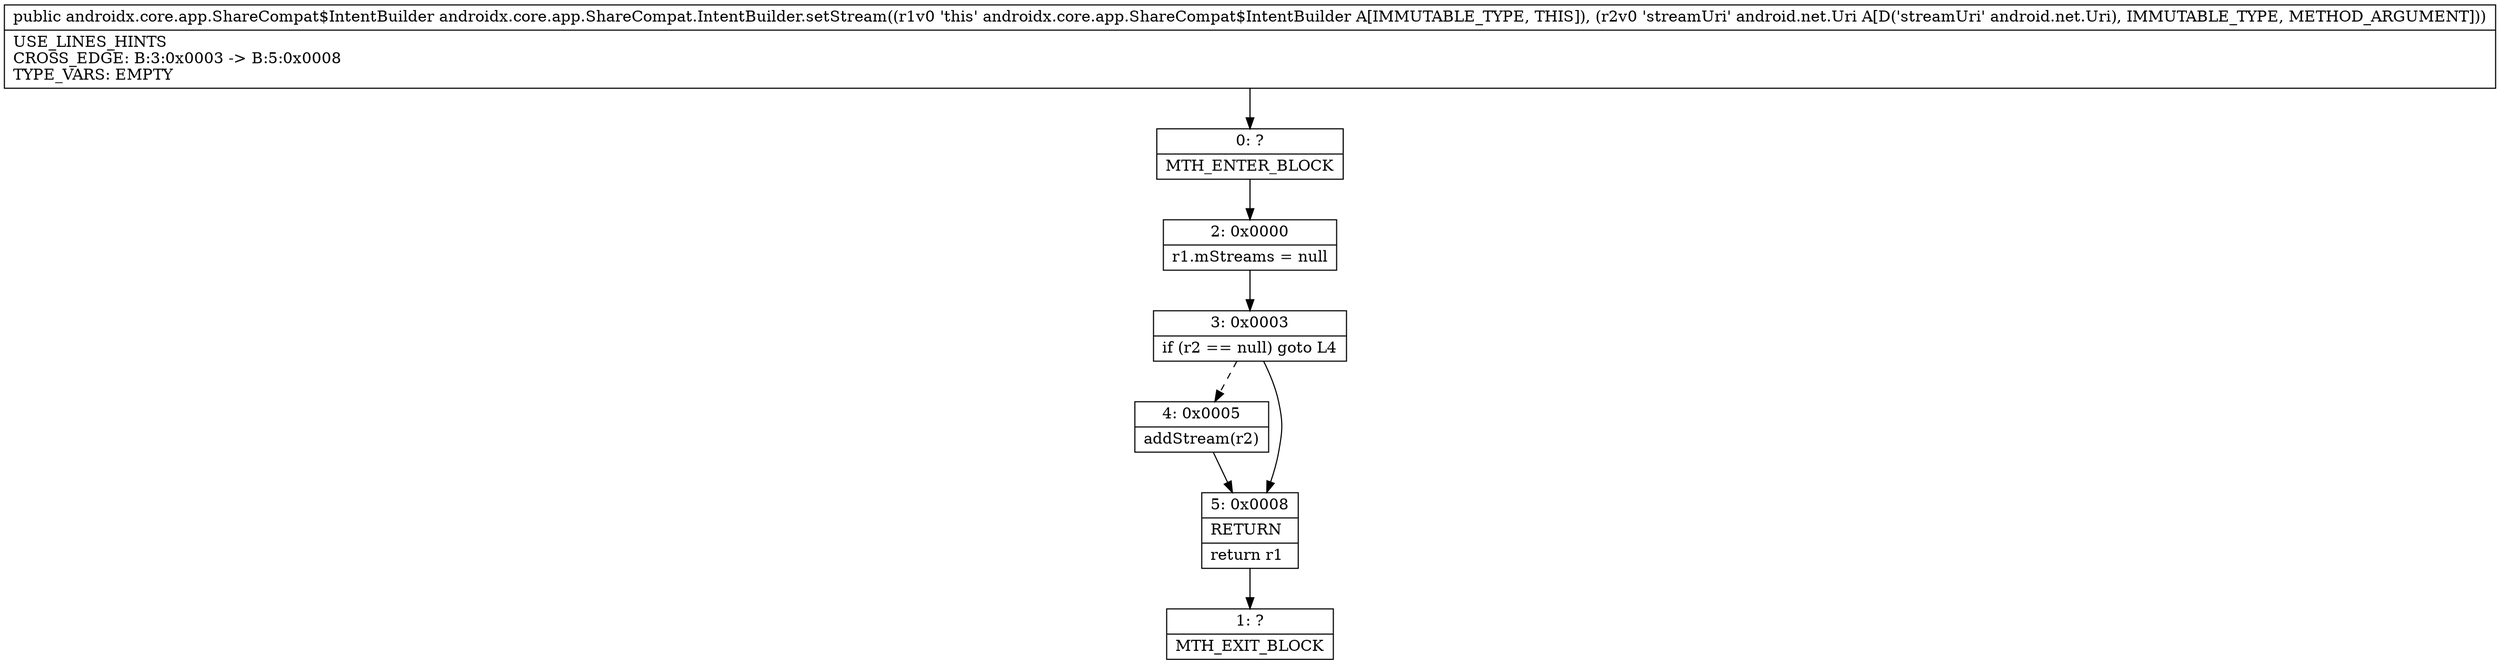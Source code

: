 digraph "CFG forandroidx.core.app.ShareCompat.IntentBuilder.setStream(Landroid\/net\/Uri;)Landroidx\/core\/app\/ShareCompat$IntentBuilder;" {
Node_0 [shape=record,label="{0\:\ ?|MTH_ENTER_BLOCK\l}"];
Node_2 [shape=record,label="{2\:\ 0x0000|r1.mStreams = null\l}"];
Node_3 [shape=record,label="{3\:\ 0x0003|if (r2 == null) goto L4\l}"];
Node_4 [shape=record,label="{4\:\ 0x0005|addStream(r2)\l}"];
Node_5 [shape=record,label="{5\:\ 0x0008|RETURN\l|return r1\l}"];
Node_1 [shape=record,label="{1\:\ ?|MTH_EXIT_BLOCK\l}"];
MethodNode[shape=record,label="{public androidx.core.app.ShareCompat$IntentBuilder androidx.core.app.ShareCompat.IntentBuilder.setStream((r1v0 'this' androidx.core.app.ShareCompat$IntentBuilder A[IMMUTABLE_TYPE, THIS]), (r2v0 'streamUri' android.net.Uri A[D('streamUri' android.net.Uri), IMMUTABLE_TYPE, METHOD_ARGUMENT]))  | USE_LINES_HINTS\lCROSS_EDGE: B:3:0x0003 \-\> B:5:0x0008\lTYPE_VARS: EMPTY\l}"];
MethodNode -> Node_0;Node_0 -> Node_2;
Node_2 -> Node_3;
Node_3 -> Node_4[style=dashed];
Node_3 -> Node_5;
Node_4 -> Node_5;
Node_5 -> Node_1;
}

